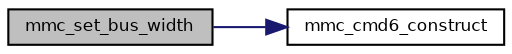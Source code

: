 digraph "mmc_set_bus_width"
{
  bgcolor="transparent";
  edge [fontname="Helvetica",fontsize="8",labelfontname="Helvetica",labelfontsize="8"];
  node [fontname="Helvetica",fontsize="8",shape=record];
  rankdir="LR";
  Node58 [label="mmc_set_bus_width",height=0.2,width=0.4,color="black", fillcolor="grey75", style="filled", fontcolor="black"];
  Node58 -> Node59 [color="midnightblue",fontsize="8",style="solid",fontname="Helvetica"];
  Node59 [label="mmc_cmd6_construct",height=0.2,width=0.4,color="black",URL="$group___s_d_c.html#gaab97820a2013d8c69182115a9dd2f6e7",tooltip="Constructs CMD6 argument for MMC. "];
}
